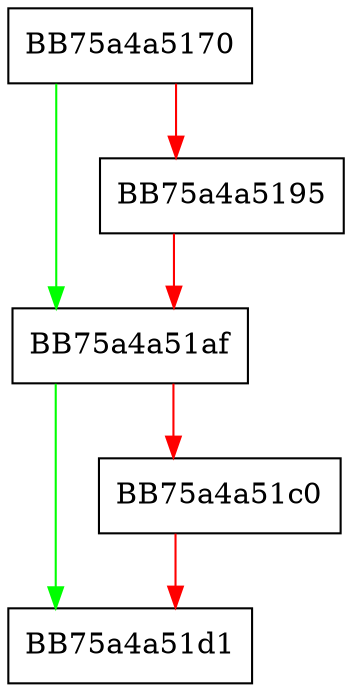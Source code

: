 digraph Close {
  node [shape="box"];
  graph [splines=ortho];
  BB75a4a5170 -> BB75a4a51af [color="green"];
  BB75a4a5170 -> BB75a4a5195 [color="red"];
  BB75a4a5195 -> BB75a4a51af [color="red"];
  BB75a4a51af -> BB75a4a51d1 [color="green"];
  BB75a4a51af -> BB75a4a51c0 [color="red"];
  BB75a4a51c0 -> BB75a4a51d1 [color="red"];
}